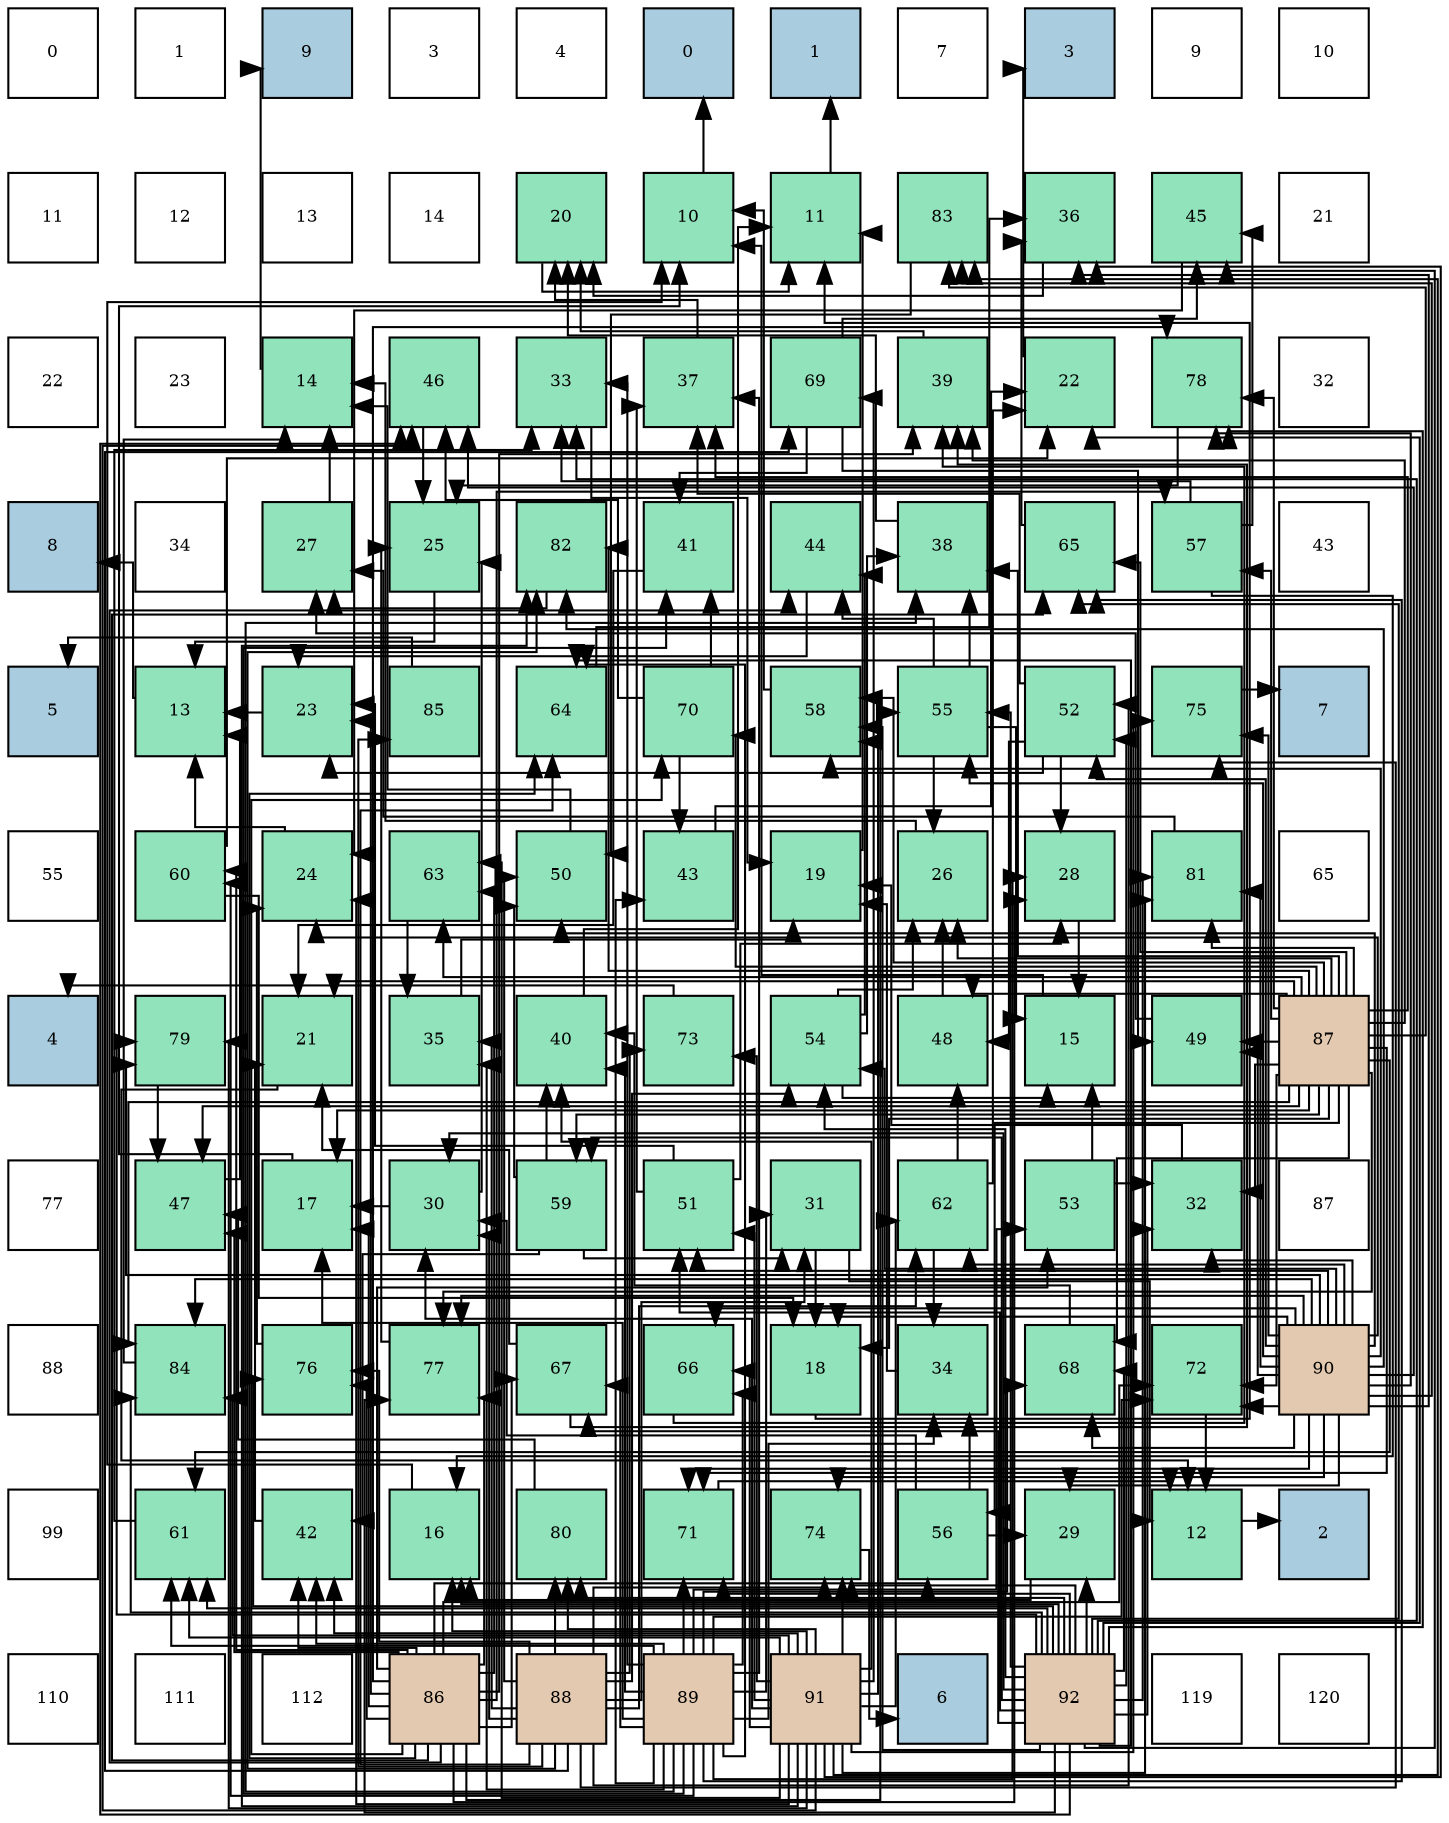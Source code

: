 digraph layout{
 rankdir=TB;
 splines=ortho;
 node [style=filled shape=square fixedsize=true width=0.6];
0[label="0", fontsize=8, fillcolor="#ffffff"];
1[label="1", fontsize=8, fillcolor="#ffffff"];
2[label="9", fontsize=8, fillcolor="#a9ccde"];
3[label="3", fontsize=8, fillcolor="#ffffff"];
4[label="4", fontsize=8, fillcolor="#ffffff"];
5[label="0", fontsize=8, fillcolor="#a9ccde"];
6[label="1", fontsize=8, fillcolor="#a9ccde"];
7[label="7", fontsize=8, fillcolor="#ffffff"];
8[label="3", fontsize=8, fillcolor="#a9ccde"];
9[label="9", fontsize=8, fillcolor="#ffffff"];
10[label="10", fontsize=8, fillcolor="#ffffff"];
11[label="11", fontsize=8, fillcolor="#ffffff"];
12[label="12", fontsize=8, fillcolor="#ffffff"];
13[label="13", fontsize=8, fillcolor="#ffffff"];
14[label="14", fontsize=8, fillcolor="#ffffff"];
15[label="20", fontsize=8, fillcolor="#91e3bb"];
16[label="10", fontsize=8, fillcolor="#91e3bb"];
17[label="11", fontsize=8, fillcolor="#91e3bb"];
18[label="83", fontsize=8, fillcolor="#91e3bb"];
19[label="36", fontsize=8, fillcolor="#91e3bb"];
20[label="45", fontsize=8, fillcolor="#91e3bb"];
21[label="21", fontsize=8, fillcolor="#ffffff"];
22[label="22", fontsize=8, fillcolor="#ffffff"];
23[label="23", fontsize=8, fillcolor="#ffffff"];
24[label="14", fontsize=8, fillcolor="#91e3bb"];
25[label="46", fontsize=8, fillcolor="#91e3bb"];
26[label="33", fontsize=8, fillcolor="#91e3bb"];
27[label="37", fontsize=8, fillcolor="#91e3bb"];
28[label="69", fontsize=8, fillcolor="#91e3bb"];
29[label="39", fontsize=8, fillcolor="#91e3bb"];
30[label="22", fontsize=8, fillcolor="#91e3bb"];
31[label="78", fontsize=8, fillcolor="#91e3bb"];
32[label="32", fontsize=8, fillcolor="#ffffff"];
33[label="8", fontsize=8, fillcolor="#a9ccde"];
34[label="34", fontsize=8, fillcolor="#ffffff"];
35[label="27", fontsize=8, fillcolor="#91e3bb"];
36[label="25", fontsize=8, fillcolor="#91e3bb"];
37[label="82", fontsize=8, fillcolor="#91e3bb"];
38[label="41", fontsize=8, fillcolor="#91e3bb"];
39[label="44", fontsize=8, fillcolor="#91e3bb"];
40[label="38", fontsize=8, fillcolor="#91e3bb"];
41[label="65", fontsize=8, fillcolor="#91e3bb"];
42[label="57", fontsize=8, fillcolor="#91e3bb"];
43[label="43", fontsize=8, fillcolor="#ffffff"];
44[label="5", fontsize=8, fillcolor="#a9ccde"];
45[label="13", fontsize=8, fillcolor="#91e3bb"];
46[label="23", fontsize=8, fillcolor="#91e3bb"];
47[label="85", fontsize=8, fillcolor="#91e3bb"];
48[label="64", fontsize=8, fillcolor="#91e3bb"];
49[label="70", fontsize=8, fillcolor="#91e3bb"];
50[label="58", fontsize=8, fillcolor="#91e3bb"];
51[label="55", fontsize=8, fillcolor="#91e3bb"];
52[label="52", fontsize=8, fillcolor="#91e3bb"];
53[label="75", fontsize=8, fillcolor="#91e3bb"];
54[label="7", fontsize=8, fillcolor="#a9ccde"];
55[label="55", fontsize=8, fillcolor="#ffffff"];
56[label="60", fontsize=8, fillcolor="#91e3bb"];
57[label="24", fontsize=8, fillcolor="#91e3bb"];
58[label="63", fontsize=8, fillcolor="#91e3bb"];
59[label="50", fontsize=8, fillcolor="#91e3bb"];
60[label="43", fontsize=8, fillcolor="#91e3bb"];
61[label="19", fontsize=8, fillcolor="#91e3bb"];
62[label="26", fontsize=8, fillcolor="#91e3bb"];
63[label="28", fontsize=8, fillcolor="#91e3bb"];
64[label="81", fontsize=8, fillcolor="#91e3bb"];
65[label="65", fontsize=8, fillcolor="#ffffff"];
66[label="4", fontsize=8, fillcolor="#a9ccde"];
67[label="79", fontsize=8, fillcolor="#91e3bb"];
68[label="21", fontsize=8, fillcolor="#91e3bb"];
69[label="35", fontsize=8, fillcolor="#91e3bb"];
70[label="40", fontsize=8, fillcolor="#91e3bb"];
71[label="73", fontsize=8, fillcolor="#91e3bb"];
72[label="54", fontsize=8, fillcolor="#91e3bb"];
73[label="48", fontsize=8, fillcolor="#91e3bb"];
74[label="15", fontsize=8, fillcolor="#91e3bb"];
75[label="49", fontsize=8, fillcolor="#91e3bb"];
76[label="87", fontsize=8, fillcolor="#e3c9af"];
77[label="77", fontsize=8, fillcolor="#ffffff"];
78[label="47", fontsize=8, fillcolor="#91e3bb"];
79[label="17", fontsize=8, fillcolor="#91e3bb"];
80[label="30", fontsize=8, fillcolor="#91e3bb"];
81[label="59", fontsize=8, fillcolor="#91e3bb"];
82[label="51", fontsize=8, fillcolor="#91e3bb"];
83[label="31", fontsize=8, fillcolor="#91e3bb"];
84[label="62", fontsize=8, fillcolor="#91e3bb"];
85[label="53", fontsize=8, fillcolor="#91e3bb"];
86[label="32", fontsize=8, fillcolor="#91e3bb"];
87[label="87", fontsize=8, fillcolor="#ffffff"];
88[label="88", fontsize=8, fillcolor="#ffffff"];
89[label="84", fontsize=8, fillcolor="#91e3bb"];
90[label="76", fontsize=8, fillcolor="#91e3bb"];
91[label="77", fontsize=8, fillcolor="#91e3bb"];
92[label="67", fontsize=8, fillcolor="#91e3bb"];
93[label="66", fontsize=8, fillcolor="#91e3bb"];
94[label="18", fontsize=8, fillcolor="#91e3bb"];
95[label="34", fontsize=8, fillcolor="#91e3bb"];
96[label="68", fontsize=8, fillcolor="#91e3bb"];
97[label="72", fontsize=8, fillcolor="#91e3bb"];
98[label="90", fontsize=8, fillcolor="#e3c9af"];
99[label="99", fontsize=8, fillcolor="#ffffff"];
100[label="61", fontsize=8, fillcolor="#91e3bb"];
101[label="42", fontsize=8, fillcolor="#91e3bb"];
102[label="16", fontsize=8, fillcolor="#91e3bb"];
103[label="80", fontsize=8, fillcolor="#91e3bb"];
104[label="71", fontsize=8, fillcolor="#91e3bb"];
105[label="74", fontsize=8, fillcolor="#91e3bb"];
106[label="56", fontsize=8, fillcolor="#91e3bb"];
107[label="29", fontsize=8, fillcolor="#91e3bb"];
108[label="12", fontsize=8, fillcolor="#91e3bb"];
109[label="2", fontsize=8, fillcolor="#a9ccde"];
110[label="110", fontsize=8, fillcolor="#ffffff"];
111[label="111", fontsize=8, fillcolor="#ffffff"];
112[label="112", fontsize=8, fillcolor="#ffffff"];
113[label="86", fontsize=8, fillcolor="#e3c9af"];
114[label="88", fontsize=8, fillcolor="#e3c9af"];
115[label="89", fontsize=8, fillcolor="#e3c9af"];
116[label="91", fontsize=8, fillcolor="#e3c9af"];
117[label="6", fontsize=8, fillcolor="#a9ccde"];
118[label="92", fontsize=8, fillcolor="#e3c9af"];
119[label="119", fontsize=8, fillcolor="#ffffff"];
120[label="120", fontsize=8, fillcolor="#ffffff"];
edge [constraint=false, style=vis];16 -> 5;
17 -> 6;
108 -> 109;
45 -> 33;
24 -> 2;
74 -> 16;
102 -> 16;
79 -> 16;
94 -> 17;
61 -> 17;
15 -> 17;
68 -> 108;
30 -> 8;
46 -> 45;
57 -> 45;
36 -> 45;
62 -> 24;
35 -> 24;
63 -> 74;
107 -> 102;
80 -> 79;
80 -> 36;
83 -> 108;
83 -> 94;
86 -> 61;
26 -> 61;
95 -> 61;
69 -> 61;
19 -> 15;
27 -> 15;
40 -> 15;
29 -> 15;
70 -> 17;
38 -> 68;
101 -> 68;
60 -> 30;
39 -> 46;
20 -> 57;
25 -> 36;
78 -> 45;
73 -> 62;
75 -> 35;
59 -> 24;
82 -> 46;
82 -> 63;
82 -> 27;
52 -> 46;
52 -> 63;
52 -> 27;
52 -> 73;
85 -> 74;
85 -> 86;
72 -> 74;
72 -> 62;
72 -> 40;
72 -> 39;
51 -> 74;
51 -> 62;
51 -> 40;
51 -> 39;
106 -> 107;
106 -> 80;
106 -> 95;
42 -> 102;
42 -> 26;
42 -> 20;
50 -> 16;
81 -> 83;
81 -> 70;
81 -> 101;
81 -> 59;
56 -> 94;
56 -> 30;
100 -> 26;
84 -> 30;
84 -> 95;
84 -> 73;
58 -> 69;
48 -> 19;
41 -> 19;
93 -> 29;
92 -> 68;
92 -> 29;
96 -> 70;
28 -> 38;
28 -> 20;
28 -> 75;
49 -> 38;
49 -> 60;
49 -> 25;
104 -> 108;
97 -> 108;
71 -> 66;
105 -> 117;
53 -> 54;
90 -> 57;
91 -> 36;
31 -> 36;
67 -> 78;
103 -> 78;
64 -> 35;
37 -> 35;
18 -> 59;
89 -> 24;
47 -> 44;
113 -> 79;
113 -> 46;
113 -> 63;
113 -> 29;
113 -> 101;
113 -> 39;
113 -> 78;
113 -> 85;
113 -> 106;
113 -> 42;
113 -> 50;
113 -> 56;
113 -> 58;
113 -> 48;
113 -> 41;
113 -> 92;
113 -> 49;
113 -> 97;
113 -> 90;
113 -> 91;
113 -> 31;
76 -> 79;
76 -> 94;
76 -> 68;
76 -> 62;
76 -> 86;
76 -> 27;
76 -> 40;
76 -> 29;
76 -> 78;
76 -> 73;
76 -> 75;
76 -> 106;
76 -> 42;
76 -> 50;
76 -> 81;
76 -> 100;
76 -> 58;
76 -> 41;
76 -> 96;
76 -> 49;
76 -> 104;
76 -> 97;
76 -> 91;
76 -> 31;
76 -> 64;
76 -> 37;
76 -> 18;
76 -> 89;
114 -> 80;
114 -> 83;
114 -> 69;
114 -> 59;
114 -> 52;
114 -> 72;
114 -> 84;
114 -> 48;
114 -> 28;
114 -> 71;
114 -> 105;
114 -> 53;
114 -> 90;
114 -> 103;
114 -> 37;
114 -> 47;
115 -> 79;
115 -> 63;
115 -> 83;
115 -> 26;
115 -> 95;
115 -> 69;
115 -> 27;
115 -> 40;
115 -> 70;
115 -> 38;
115 -> 101;
115 -> 60;
115 -> 85;
115 -> 56;
115 -> 100;
115 -> 48;
115 -> 41;
115 -> 93;
115 -> 92;
115 -> 96;
115 -> 104;
115 -> 97;
98 -> 94;
98 -> 57;
98 -> 107;
98 -> 86;
98 -> 19;
98 -> 25;
98 -> 75;
98 -> 59;
98 -> 82;
98 -> 52;
98 -> 72;
98 -> 51;
98 -> 50;
98 -> 84;
98 -> 93;
98 -> 96;
98 -> 104;
98 -> 97;
98 -> 105;
98 -> 53;
98 -> 91;
98 -> 31;
98 -> 67;
98 -> 64;
98 -> 37;
98 -> 18;
98 -> 89;
116 -> 102;
116 -> 57;
116 -> 80;
116 -> 19;
116 -> 70;
116 -> 101;
116 -> 25;
116 -> 82;
116 -> 51;
116 -> 100;
116 -> 84;
116 -> 58;
116 -> 93;
116 -> 28;
116 -> 71;
116 -> 105;
116 -> 53;
116 -> 67;
116 -> 103;
116 -> 64;
116 -> 37;
116 -> 18;
116 -> 89;
118 -> 102;
118 -> 30;
118 -> 107;
118 -> 80;
118 -> 86;
118 -> 26;
118 -> 20;
118 -> 25;
118 -> 82;
118 -> 52;
118 -> 72;
118 -> 51;
118 -> 50;
118 -> 81;
118 -> 100;
118 -> 48;
118 -> 41;
118 -> 92;
118 -> 96;
118 -> 104;
118 -> 105;
118 -> 90;
118 -> 91;
118 -> 31;
118 -> 67;
118 -> 103;
118 -> 64;
118 -> 89;
edge [constraint=true, style=invis];
0 -> 11 -> 22 -> 33 -> 44 -> 55 -> 66 -> 77 -> 88 -> 99 -> 110;
1 -> 12 -> 23 -> 34 -> 45 -> 56 -> 67 -> 78 -> 89 -> 100 -> 111;
2 -> 13 -> 24 -> 35 -> 46 -> 57 -> 68 -> 79 -> 90 -> 101 -> 112;
3 -> 14 -> 25 -> 36 -> 47 -> 58 -> 69 -> 80 -> 91 -> 102 -> 113;
4 -> 15 -> 26 -> 37 -> 48 -> 59 -> 70 -> 81 -> 92 -> 103 -> 114;
5 -> 16 -> 27 -> 38 -> 49 -> 60 -> 71 -> 82 -> 93 -> 104 -> 115;
6 -> 17 -> 28 -> 39 -> 50 -> 61 -> 72 -> 83 -> 94 -> 105 -> 116;
7 -> 18 -> 29 -> 40 -> 51 -> 62 -> 73 -> 84 -> 95 -> 106 -> 117;
8 -> 19 -> 30 -> 41 -> 52 -> 63 -> 74 -> 85 -> 96 -> 107 -> 118;
9 -> 20 -> 31 -> 42 -> 53 -> 64 -> 75 -> 86 -> 97 -> 108 -> 119;
10 -> 21 -> 32 -> 43 -> 54 -> 65 -> 76 -> 87 -> 98 -> 109 -> 120;
rank = same {0 -> 1 -> 2 -> 3 -> 4 -> 5 -> 6 -> 7 -> 8 -> 9 -> 10};
rank = same {11 -> 12 -> 13 -> 14 -> 15 -> 16 -> 17 -> 18 -> 19 -> 20 -> 21};
rank = same {22 -> 23 -> 24 -> 25 -> 26 -> 27 -> 28 -> 29 -> 30 -> 31 -> 32};
rank = same {33 -> 34 -> 35 -> 36 -> 37 -> 38 -> 39 -> 40 -> 41 -> 42 -> 43};
rank = same {44 -> 45 -> 46 -> 47 -> 48 -> 49 -> 50 -> 51 -> 52 -> 53 -> 54};
rank = same {55 -> 56 -> 57 -> 58 -> 59 -> 60 -> 61 -> 62 -> 63 -> 64 -> 65};
rank = same {66 -> 67 -> 68 -> 69 -> 70 -> 71 -> 72 -> 73 -> 74 -> 75 -> 76};
rank = same {77 -> 78 -> 79 -> 80 -> 81 -> 82 -> 83 -> 84 -> 85 -> 86 -> 87};
rank = same {88 -> 89 -> 90 -> 91 -> 92 -> 93 -> 94 -> 95 -> 96 -> 97 -> 98};
rank = same {99 -> 100 -> 101 -> 102 -> 103 -> 104 -> 105 -> 106 -> 107 -> 108 -> 109};
rank = same {110 -> 111 -> 112 -> 113 -> 114 -> 115 -> 116 -> 117 -> 118 -> 119 -> 120};
}